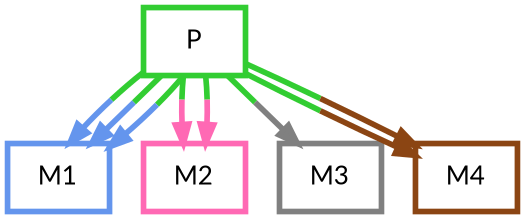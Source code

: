 digraph  {
dpi=600;size=3.5;
P [color="#32cd32", fillcolor=white, fontname=Lato, penwidth="3.0", shape=box];
M1 [color="#6495ed", fillcolor=white, fontname=Lato, penwidth="3.0", shape=box];
M2 [color="#ff69b4", fillcolor=white, fontname=Lato, penwidth="3.0", shape=box];
M3 [color="#808080", fillcolor=white, fontname=Lato, penwidth="3.0", shape=box];
M4 [color="#8b4513", fillcolor=white, fontname=Lato, penwidth="3.0", shape=box];
P -> M1  [color="#32cd32;0.5:#6495ed", key=0, penwidth=3];
P -> M1  [color="#32cd32;0.5:#6495ed", key=1, penwidth=3];
P -> M1  [color="#32cd32;0.5:#6495ed", key=2, penwidth=3];
P -> M2  [color="#32cd32;0.5:#ff69b4", key=0, penwidth=3];
P -> M2  [color="#32cd32;0.5:#ff69b4", key=1, penwidth=3];
P -> M3  [color="#32cd32;0.5:#808080", key=0, penwidth=3];
P -> M4  [color="#32cd32;0.5:#8b4513", key=0, penwidth=3];
P -> M4  [color="#32cd32;0.5:#8b4513", key=1, penwidth=3];
}
